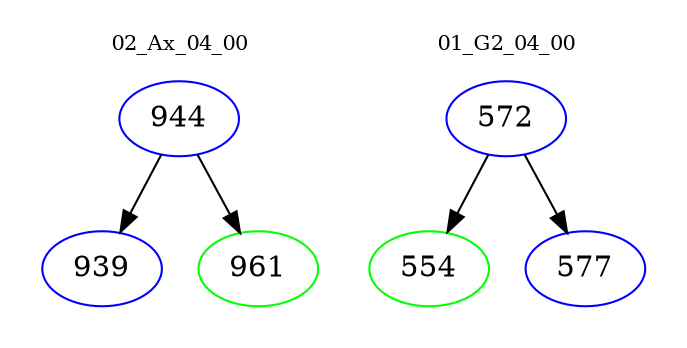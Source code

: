 digraph{
subgraph cluster_0 {
color = white
label = "02_Ax_04_00";
fontsize=10;
T0_944 [label="944", color="blue"]
T0_944 -> T0_939 [color="black"]
T0_939 [label="939", color="blue"]
T0_944 -> T0_961 [color="black"]
T0_961 [label="961", color="green"]
}
subgraph cluster_1 {
color = white
label = "01_G2_04_00";
fontsize=10;
T1_572 [label="572", color="blue"]
T1_572 -> T1_554 [color="black"]
T1_554 [label="554", color="green"]
T1_572 -> T1_577 [color="black"]
T1_577 [label="577", color="blue"]
}
}
